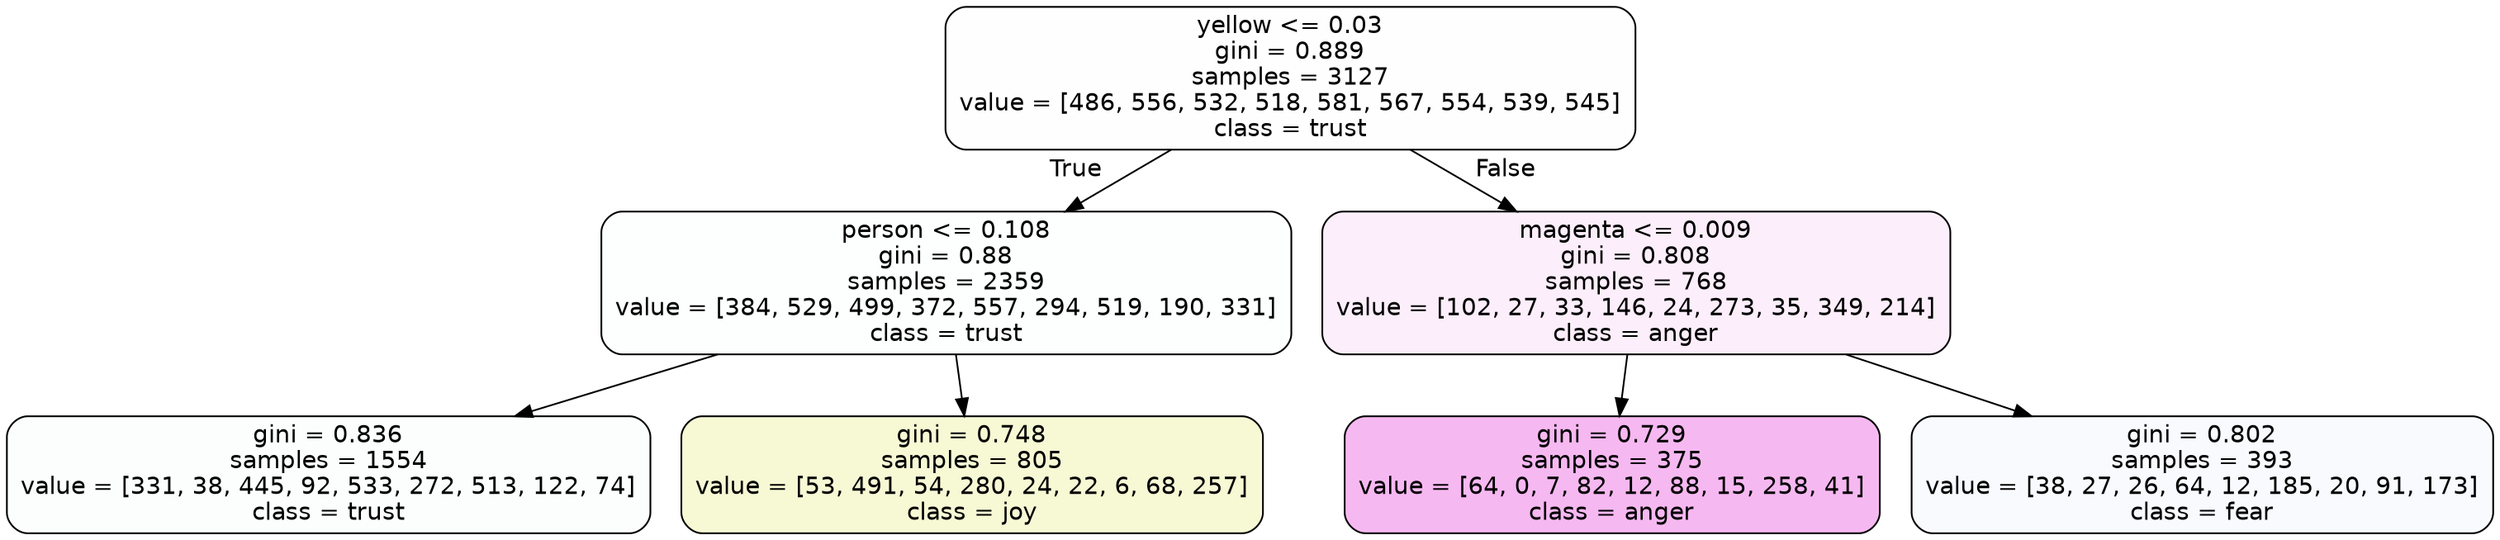 digraph Tree {
node [shape=box, style="filled, rounded", color="black", fontname=helvetica] ;
edge [fontname=helvetica] ;
0 [label="yellow <= 0.03\ngini = 0.889\nsamples = 3127\nvalue = [486, 556, 532, 518, 581, 567, 554, 539, 545]\nclass = trust", fillcolor="#39d7e501"] ;
1 [label="person <= 0.108\ngini = 0.88\nsamples = 2359\nvalue = [384, 529, 499, 372, 557, 294, 519, 190, 331]\nclass = trust", fillcolor="#39d7e502"] ;
0 -> 1 [labeldistance=2.5, labelangle=45, headlabel="True"] ;
2 [label="gini = 0.836\nsamples = 1554\nvalue = [331, 38, 445, 92, 533, 272, 513, 122, 74]\nclass = trust", fillcolor="#39d7e503"] ;
1 -> 2 ;
3 [label="gini = 0.748\nsamples = 805\nvalue = [53, 491, 54, 280, 24, 22, 6, 68, 257]\nclass = joy", fillcolor="#d7e53937"] ;
1 -> 3 ;
4 [label="magenta <= 0.009\ngini = 0.808\nsamples = 768\nvalue = [102, 27, 33, 146, 24, 273, 35, 349, 214]\nclass = anger", fillcolor="#e539d715"] ;
0 -> 4 [labeldistance=2.5, labelangle=-45, headlabel="False"] ;
5 [label="gini = 0.729\nsamples = 375\nvalue = [64, 0, 7, 82, 12, 88, 15, 258, 41]\nclass = anger", fillcolor="#e539d75b"] ;
4 -> 5 ;
6 [label="gini = 0.802\nsamples = 393\nvalue = [38, 27, 26, 64, 12, 185, 20, 91, 173]\nclass = fear", fillcolor="#3964e507"] ;
4 -> 6 ;
}